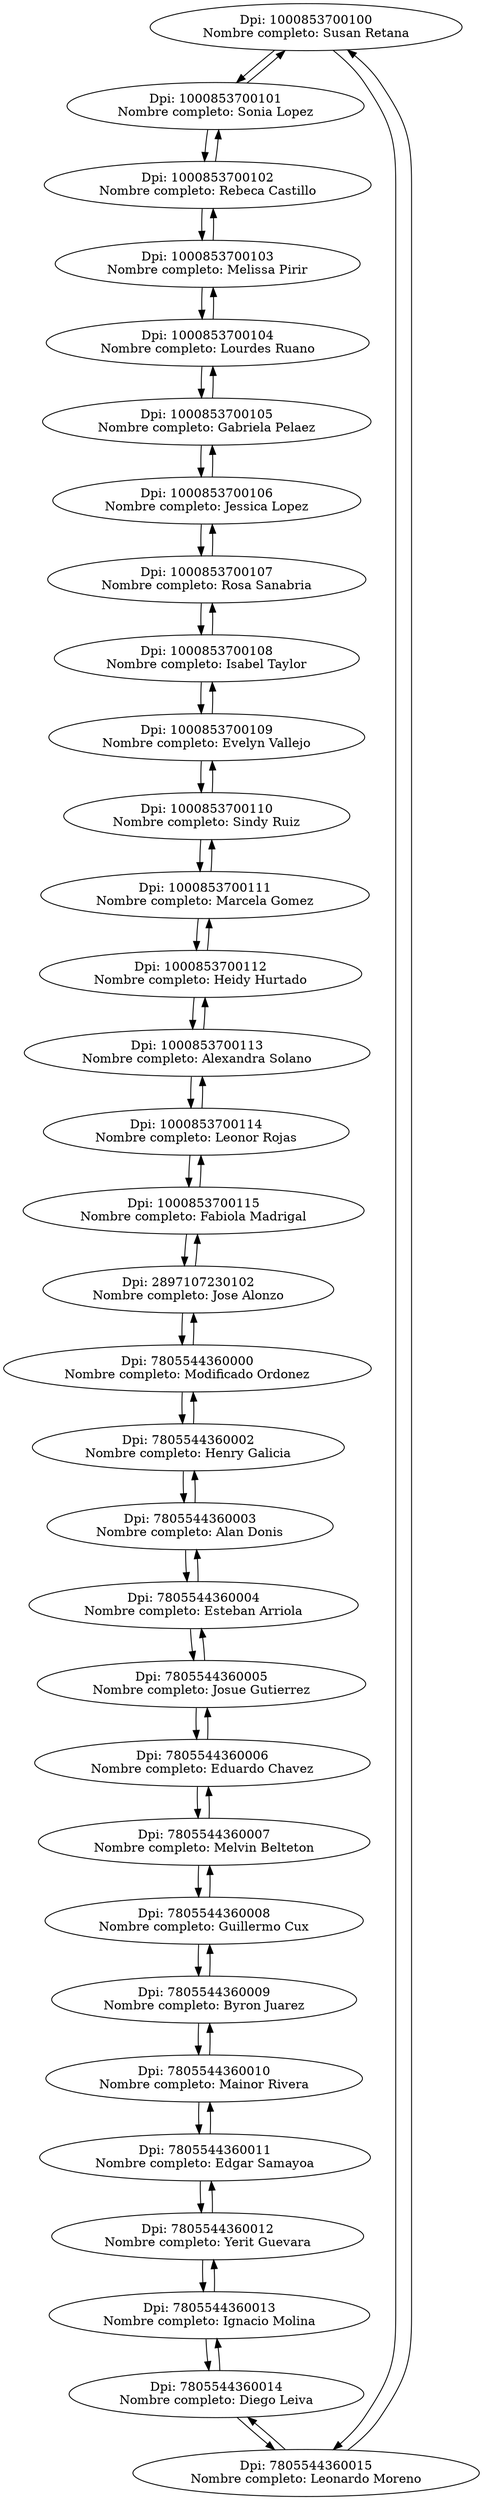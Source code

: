 digraph ListaDobleCircular{
"1000853700100" [label = "Dpi: 1000853700100
Nombre completo: Susan Retana"]
"1000853700100" -> "1000853700101"
"1000853700101" [label = "Dpi: 1000853700101
Nombre completo: Sonia Lopez"]
"1000853700101" -> "1000853700102"
"1000853700102" [label = "Dpi: 1000853700102
Nombre completo: Rebeca Castillo"]
"1000853700102" -> "1000853700103"
"1000853700103" [label = "Dpi: 1000853700103
Nombre completo: Melissa Pirir"]
"1000853700103" -> "1000853700104"
"1000853700104" [label = "Dpi: 1000853700104
Nombre completo: Lourdes Ruano"]
"1000853700104" -> "1000853700105"
"1000853700105" [label = "Dpi: 1000853700105
Nombre completo: Gabriela Pelaez"]
"1000853700105" -> "1000853700106"
"1000853700106" [label = "Dpi: 1000853700106
Nombre completo: Jessica Lopez"]
"1000853700106" -> "1000853700107"
"1000853700107" [label = "Dpi: 1000853700107
Nombre completo: Rosa Sanabria"]
"1000853700107" -> "1000853700108"
"1000853700108" [label = "Dpi: 1000853700108
Nombre completo: Isabel Taylor"]
"1000853700108" -> "1000853700109"
"1000853700109" [label = "Dpi: 1000853700109
Nombre completo: Evelyn Vallejo"]
"1000853700109" -> "1000853700110"
"1000853700110" [label = "Dpi: 1000853700110
Nombre completo: Sindy Ruiz"]
"1000853700110" -> "1000853700111"
"1000853700111" [label = "Dpi: 1000853700111
Nombre completo: Marcela Gomez"]
"1000853700111" -> "1000853700112"
"1000853700112" [label = "Dpi: 1000853700112
Nombre completo: Heidy Hurtado"]
"1000853700112" -> "1000853700113"
"1000853700113" [label = "Dpi: 1000853700113
Nombre completo: Alexandra Solano"]
"1000853700113" -> "1000853700114"
"1000853700114" [label = "Dpi: 1000853700114
Nombre completo: Leonor Rojas"]
"1000853700114" -> "1000853700115"
"1000853700115" [label = "Dpi: 1000853700115
Nombre completo: Fabiola Madrigal"]
"1000853700115" -> "2897107230102"
"2897107230102" [label = "Dpi: 2897107230102
Nombre completo: Jose Alonzo"]
"2897107230102" -> "7805544360000"
"7805544360000" [label = "Dpi: 7805544360000
Nombre completo: Modificado Ordonez"]
"7805544360000" -> "7805544360002"
"7805544360002" [label = "Dpi: 7805544360002
Nombre completo: Henry Galicia"]
"7805544360002" -> "7805544360003"
"7805544360003" [label = "Dpi: 7805544360003
Nombre completo: Alan Donis"]
"7805544360003" -> "7805544360004"
"7805544360004" [label = "Dpi: 7805544360004
Nombre completo: Esteban Arriola"]
"7805544360004" -> "7805544360005"
"7805544360005" [label = "Dpi: 7805544360005
Nombre completo: Josue Gutierrez"]
"7805544360005" -> "7805544360006"
"7805544360006" [label = "Dpi: 7805544360006
Nombre completo: Eduardo Chavez"]
"7805544360006" -> "7805544360007"
"7805544360007" [label = "Dpi: 7805544360007
Nombre completo: Melvin Belteton"]
"7805544360007" -> "7805544360008"
"7805544360008" [label = "Dpi: 7805544360008
Nombre completo: Guillermo Cux"]
"7805544360008" -> "7805544360009"
"7805544360009" [label = "Dpi: 7805544360009
Nombre completo: Byron Juarez"]
"7805544360009" -> "7805544360010"
"7805544360010" [label = "Dpi: 7805544360010
Nombre completo: Mainor Rivera"]
"7805544360010" -> "7805544360011"
"7805544360011" [label = "Dpi: 7805544360011
Nombre completo: Edgar Samayoa"]
"7805544360011" -> "7805544360012"
"7805544360012" [label = "Dpi: 7805544360012
Nombre completo: Yerit Guevara"]
"7805544360012" -> "7805544360013"
"7805544360013" [label = "Dpi: 7805544360013
Nombre completo: Ignacio Molina"]
"7805544360013" -> "7805544360014"
"7805544360014" [label = "Dpi: 7805544360014
Nombre completo: Diego Leiva"]
"7805544360014" -> "7805544360015"
"7805544360015" [label = "Dpi: 7805544360015
Nombre completo: Leonardo Moreno"]
"7805544360015" -> "1000853700100"
"1000853700100" -> "7805544360015"
"7805544360015" -> "7805544360014"
"7805544360014" -> "7805544360013"
"7805544360013" -> "7805544360012"
"7805544360012" -> "7805544360011"
"7805544360011" -> "7805544360010"
"7805544360010" -> "7805544360009"
"7805544360009" -> "7805544360008"
"7805544360008" -> "7805544360007"
"7805544360007" -> "7805544360006"
"7805544360006" -> "7805544360005"
"7805544360005" -> "7805544360004"
"7805544360004" -> "7805544360003"
"7805544360003" -> "7805544360002"
"7805544360002" -> "7805544360000"
"7805544360000" -> "2897107230102"
"2897107230102" -> "1000853700115"
"1000853700115" -> "1000853700114"
"1000853700114" -> "1000853700113"
"1000853700113" -> "1000853700112"
"1000853700112" -> "1000853700111"
"1000853700111" -> "1000853700110"
"1000853700110" -> "1000853700109"
"1000853700109" -> "1000853700108"
"1000853700108" -> "1000853700107"
"1000853700107" -> "1000853700106"
"1000853700106" -> "1000853700105"
"1000853700105" -> "1000853700104"
"1000853700104" -> "1000853700103"
"1000853700103" -> "1000853700102"
"1000853700102" -> "1000853700101"
"1000853700101" -> "1000853700100"
}
